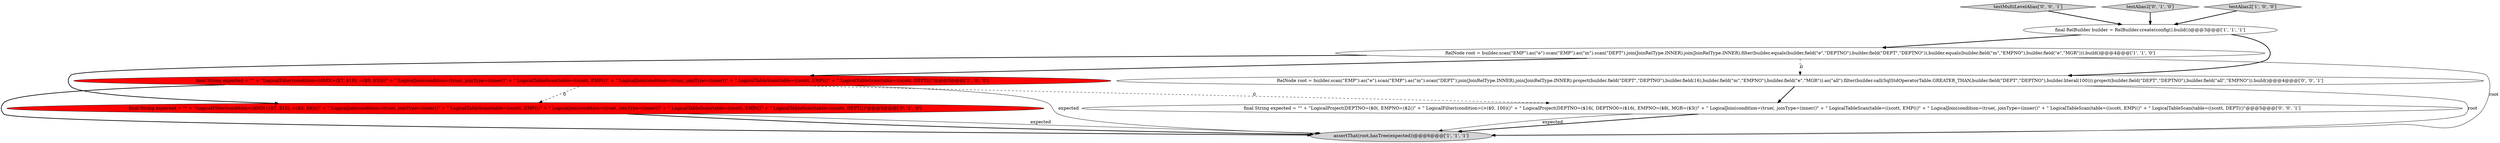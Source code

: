 digraph {
2 [style = filled, label = "RelNode root = builder.scan(\"EMP\").as(\"e\").scan(\"EMP\").as(\"m\").scan(\"DEPT\").join(JoinRelType.INNER).join(JoinRelType.INNER).filter(builder.equals(builder.field(\"e\",\"DEPTNO\"),builder.field(\"DEPT\",\"DEPTNO\")),builder.equals(builder.field(\"m\",\"EMPNO\"),builder.field(\"e\",\"MGR\"))).build()@@@4@@@['1', '1', '0']", fillcolor = white, shape = ellipse image = "AAA0AAABBB1BBB"];
3 [style = filled, label = "final RelBuilder builder = RelBuilder.create(config().build())@@@3@@@['1', '1', '1']", fillcolor = white, shape = ellipse image = "AAA0AAABBB1BBB"];
5 [style = filled, label = "final String expected = \"\" + \"LogicalFilter(condition=(AND(=($7, $16), =($3, $8))()\" + \" LogicalJoin(condition=(true(, joinType=(inner()\" + \" LogicalTableScan(table=((scott, EMP(()\" + \" LogicalJoin(condition=(true(, joinType=(inner()\" + \" LogicalTableScan(table=((scott, EMP(()\" + \" LogicalTableScan(table=((scott, DEPT(()\"@@@5@@@['0', '1', '0']", fillcolor = red, shape = ellipse image = "AAA1AAABBB2BBB"];
8 [style = filled, label = "final String expected = \"\" + \"LogicalProject(DEPTNO=($0(, EMPNO=($2()\" + \" LogicalFilter(condition=(>($0, 100)()\" + \" LogicalProject(DEPTNO=($16(, DEPTNO0=($16(, EMPNO=($8(, MGR=($3()\" + \" LogicalJoin(condition=(true(, joinType=(inner()\" + \" LogicalTableScan(table=((scott, EMP(()\" + \" LogicalJoin(condition=(true(, joinType=(inner()\" + \" LogicalTableScan(table=((scott, EMP(()\" + \" LogicalTableScan(table=((scott, DEPT(()\"@@@5@@@['0', '0', '1']", fillcolor = white, shape = ellipse image = "AAA0AAABBB3BBB"];
7 [style = filled, label = "testMultiLevelAlias['0', '0', '1']", fillcolor = lightgray, shape = diamond image = "AAA0AAABBB3BBB"];
4 [style = filled, label = "assertThat(root,hasTree(expected))@@@6@@@['1', '1', '1']", fillcolor = lightgray, shape = ellipse image = "AAA0AAABBB1BBB"];
9 [style = filled, label = "RelNode root = builder.scan(\"EMP\").as(\"e\").scan(\"EMP\").as(\"m\").scan(\"DEPT\").join(JoinRelType.INNER).join(JoinRelType.INNER).project(builder.field(\"DEPT\",\"DEPTNO\"),builder.field(16),builder.field(\"m\",\"EMPNO\"),builder.field(\"e\",\"MGR\")).as(\"all\").filter(builder.call(SqlStdOperatorTable.GREATER_THAN,builder.field(\"DEPT\",\"DEPTNO\"),builder.literal(100))).project(builder.field(\"DEPT\",\"DEPTNO\"),builder.field(\"all\",\"EMPNO\")).build()@@@4@@@['0', '0', '1']", fillcolor = white, shape = ellipse image = "AAA0AAABBB3BBB"];
0 [style = filled, label = "final String expected = \"\" + \"LogicalFilter(condition=(AND(=($7, $16), =($8, $3))()\" + \" LogicalJoin(condition=(true(, joinType=(inner()\" + \" LogicalTableScan(table=((scott, EMP(()\" + \" LogicalJoin(condition=(true(, joinType=(inner()\" + \" LogicalTableScan(table=((scott, EMP(()\" + \" LogicalTableScan(table=((scott, DEPT(()\"@@@5@@@['1', '0', '0']", fillcolor = red, shape = ellipse image = "AAA1AAABBB1BBB"];
6 [style = filled, label = "testAlias2['0', '1', '0']", fillcolor = lightgray, shape = diamond image = "AAA0AAABBB2BBB"];
1 [style = filled, label = "testAlias2['1', '0', '0']", fillcolor = lightgray, shape = diamond image = "AAA0AAABBB1BBB"];
1->3 [style = bold, label=""];
3->9 [style = bold, label=""];
6->3 [style = bold, label=""];
0->8 [style = dashed, label="0"];
2->0 [style = bold, label=""];
2->4 [style = solid, label="root"];
8->4 [style = bold, label=""];
3->2 [style = bold, label=""];
0->5 [style = dashed, label="0"];
9->8 [style = bold, label=""];
0->4 [style = bold, label=""];
2->9 [style = dashed, label="0"];
9->4 [style = solid, label="root"];
0->4 [style = solid, label="expected"];
5->4 [style = solid, label="expected"];
7->3 [style = bold, label=""];
5->4 [style = bold, label=""];
2->5 [style = bold, label=""];
8->4 [style = solid, label="expected"];
}
